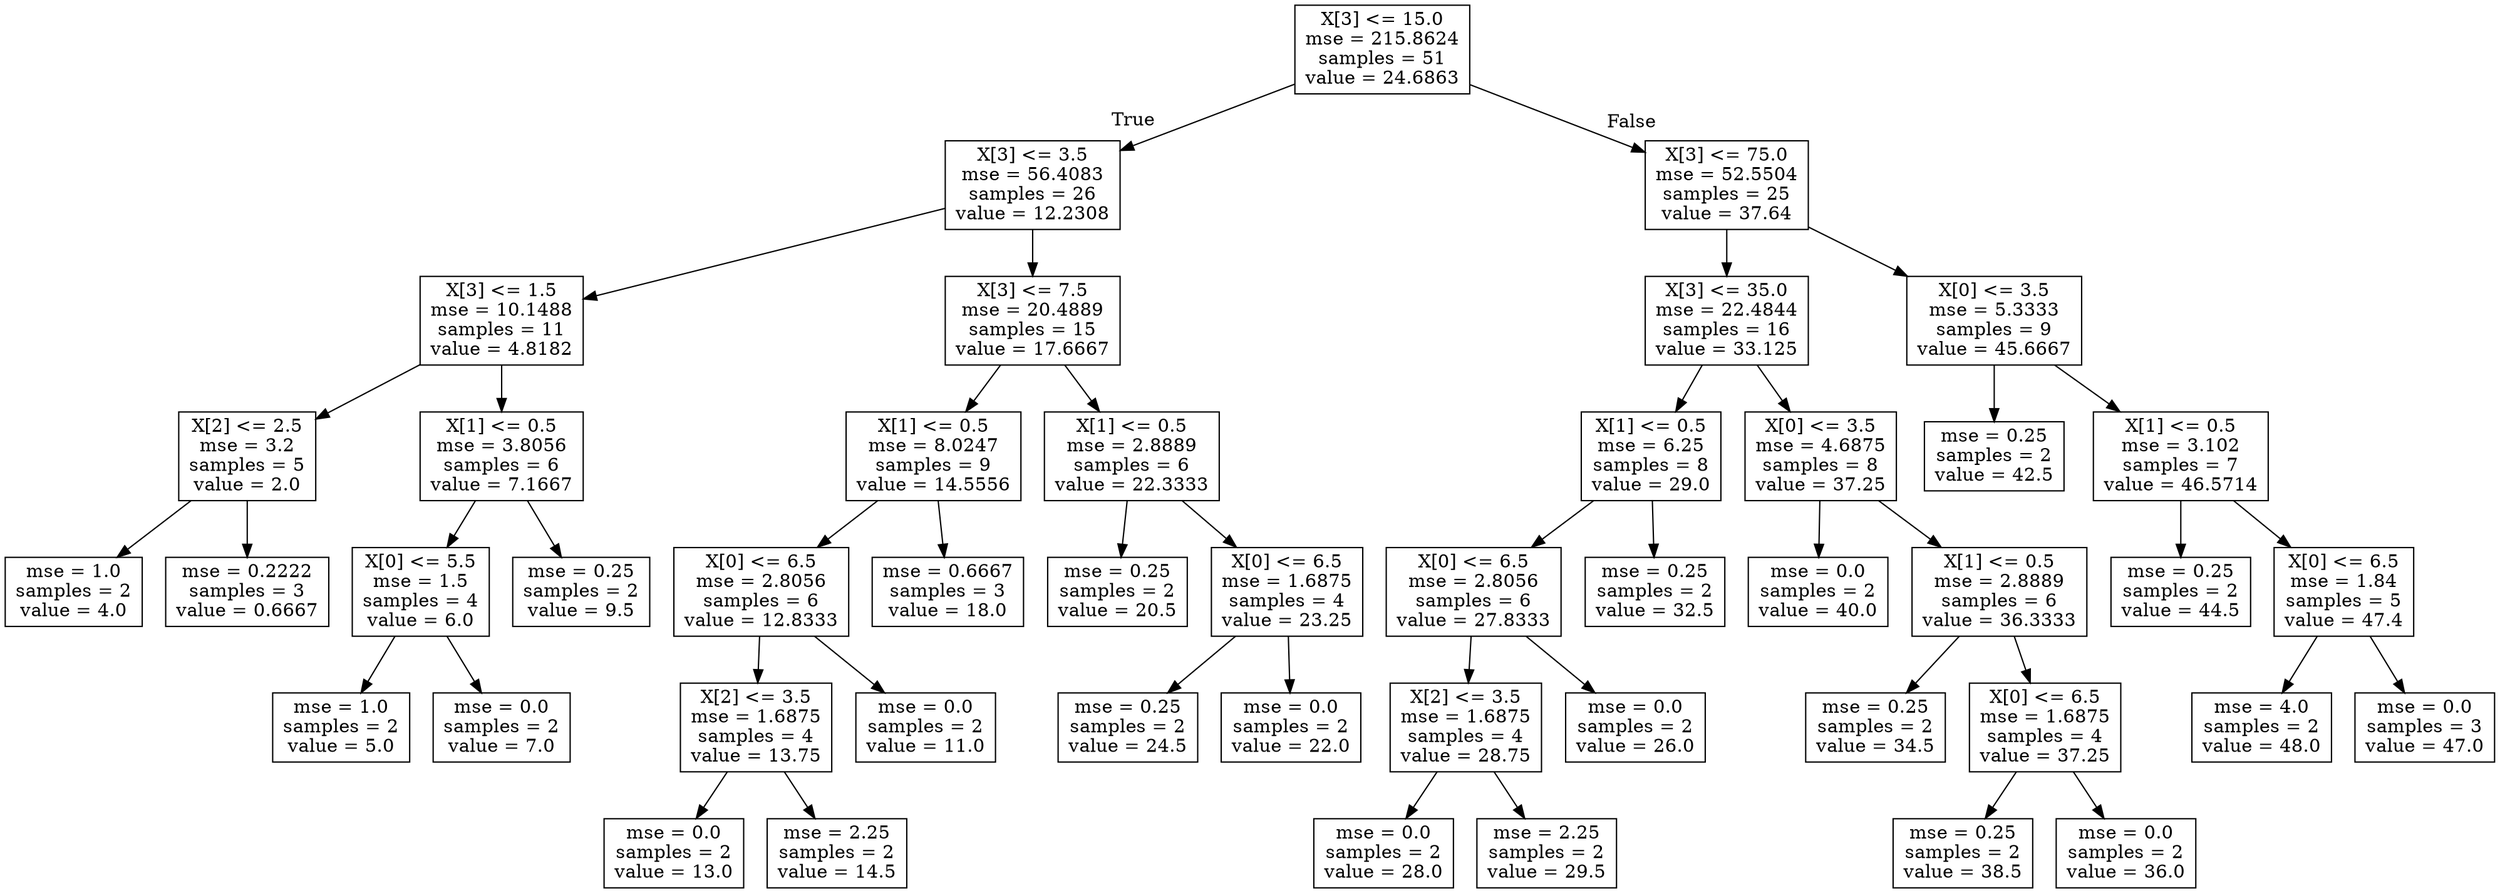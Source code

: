 digraph Tree {
node [shape=box] ;
0 [label="X[3] <= 15.0\nmse = 215.8624\nsamples = 51\nvalue = 24.6863"] ;
1 [label="X[3] <= 3.5\nmse = 56.4083\nsamples = 26\nvalue = 12.2308"] ;
0 -> 1 [labeldistance=2.5, labelangle=45, headlabel="True"] ;
2 [label="X[3] <= 1.5\nmse = 10.1488\nsamples = 11\nvalue = 4.8182"] ;
1 -> 2 ;
3 [label="X[2] <= 2.5\nmse = 3.2\nsamples = 5\nvalue = 2.0"] ;
2 -> 3 ;
4 [label="mse = 1.0\nsamples = 2\nvalue = 4.0"] ;
3 -> 4 ;
5 [label="mse = 0.2222\nsamples = 3\nvalue = 0.6667"] ;
3 -> 5 ;
6 [label="X[1] <= 0.5\nmse = 3.8056\nsamples = 6\nvalue = 7.1667"] ;
2 -> 6 ;
7 [label="X[0] <= 5.5\nmse = 1.5\nsamples = 4\nvalue = 6.0"] ;
6 -> 7 ;
8 [label="mse = 1.0\nsamples = 2\nvalue = 5.0"] ;
7 -> 8 ;
9 [label="mse = 0.0\nsamples = 2\nvalue = 7.0"] ;
7 -> 9 ;
10 [label="mse = 0.25\nsamples = 2\nvalue = 9.5"] ;
6 -> 10 ;
11 [label="X[3] <= 7.5\nmse = 20.4889\nsamples = 15\nvalue = 17.6667"] ;
1 -> 11 ;
12 [label="X[1] <= 0.5\nmse = 8.0247\nsamples = 9\nvalue = 14.5556"] ;
11 -> 12 ;
13 [label="X[0] <= 6.5\nmse = 2.8056\nsamples = 6\nvalue = 12.8333"] ;
12 -> 13 ;
14 [label="X[2] <= 3.5\nmse = 1.6875\nsamples = 4\nvalue = 13.75"] ;
13 -> 14 ;
15 [label="mse = 0.0\nsamples = 2\nvalue = 13.0"] ;
14 -> 15 ;
16 [label="mse = 2.25\nsamples = 2\nvalue = 14.5"] ;
14 -> 16 ;
17 [label="mse = 0.0\nsamples = 2\nvalue = 11.0"] ;
13 -> 17 ;
18 [label="mse = 0.6667\nsamples = 3\nvalue = 18.0"] ;
12 -> 18 ;
19 [label="X[1] <= 0.5\nmse = 2.8889\nsamples = 6\nvalue = 22.3333"] ;
11 -> 19 ;
20 [label="mse = 0.25\nsamples = 2\nvalue = 20.5"] ;
19 -> 20 ;
21 [label="X[0] <= 6.5\nmse = 1.6875\nsamples = 4\nvalue = 23.25"] ;
19 -> 21 ;
22 [label="mse = 0.25\nsamples = 2\nvalue = 24.5"] ;
21 -> 22 ;
23 [label="mse = 0.0\nsamples = 2\nvalue = 22.0"] ;
21 -> 23 ;
24 [label="X[3] <= 75.0\nmse = 52.5504\nsamples = 25\nvalue = 37.64"] ;
0 -> 24 [labeldistance=2.5, labelangle=-45, headlabel="False"] ;
25 [label="X[3] <= 35.0\nmse = 22.4844\nsamples = 16\nvalue = 33.125"] ;
24 -> 25 ;
26 [label="X[1] <= 0.5\nmse = 6.25\nsamples = 8\nvalue = 29.0"] ;
25 -> 26 ;
27 [label="X[0] <= 6.5\nmse = 2.8056\nsamples = 6\nvalue = 27.8333"] ;
26 -> 27 ;
28 [label="X[2] <= 3.5\nmse = 1.6875\nsamples = 4\nvalue = 28.75"] ;
27 -> 28 ;
29 [label="mse = 0.0\nsamples = 2\nvalue = 28.0"] ;
28 -> 29 ;
30 [label="mse = 2.25\nsamples = 2\nvalue = 29.5"] ;
28 -> 30 ;
31 [label="mse = 0.0\nsamples = 2\nvalue = 26.0"] ;
27 -> 31 ;
32 [label="mse = 0.25\nsamples = 2\nvalue = 32.5"] ;
26 -> 32 ;
33 [label="X[0] <= 3.5\nmse = 4.6875\nsamples = 8\nvalue = 37.25"] ;
25 -> 33 ;
34 [label="mse = 0.0\nsamples = 2\nvalue = 40.0"] ;
33 -> 34 ;
35 [label="X[1] <= 0.5\nmse = 2.8889\nsamples = 6\nvalue = 36.3333"] ;
33 -> 35 ;
36 [label="mse = 0.25\nsamples = 2\nvalue = 34.5"] ;
35 -> 36 ;
37 [label="X[0] <= 6.5\nmse = 1.6875\nsamples = 4\nvalue = 37.25"] ;
35 -> 37 ;
38 [label="mse = 0.25\nsamples = 2\nvalue = 38.5"] ;
37 -> 38 ;
39 [label="mse = 0.0\nsamples = 2\nvalue = 36.0"] ;
37 -> 39 ;
40 [label="X[0] <= 3.5\nmse = 5.3333\nsamples = 9\nvalue = 45.6667"] ;
24 -> 40 ;
41 [label="mse = 0.25\nsamples = 2\nvalue = 42.5"] ;
40 -> 41 ;
42 [label="X[1] <= 0.5\nmse = 3.102\nsamples = 7\nvalue = 46.5714"] ;
40 -> 42 ;
43 [label="mse = 0.25\nsamples = 2\nvalue = 44.5"] ;
42 -> 43 ;
44 [label="X[0] <= 6.5\nmse = 1.84\nsamples = 5\nvalue = 47.4"] ;
42 -> 44 ;
45 [label="mse = 4.0\nsamples = 2\nvalue = 48.0"] ;
44 -> 45 ;
46 [label="mse = 0.0\nsamples = 3\nvalue = 47.0"] ;
44 -> 46 ;
}